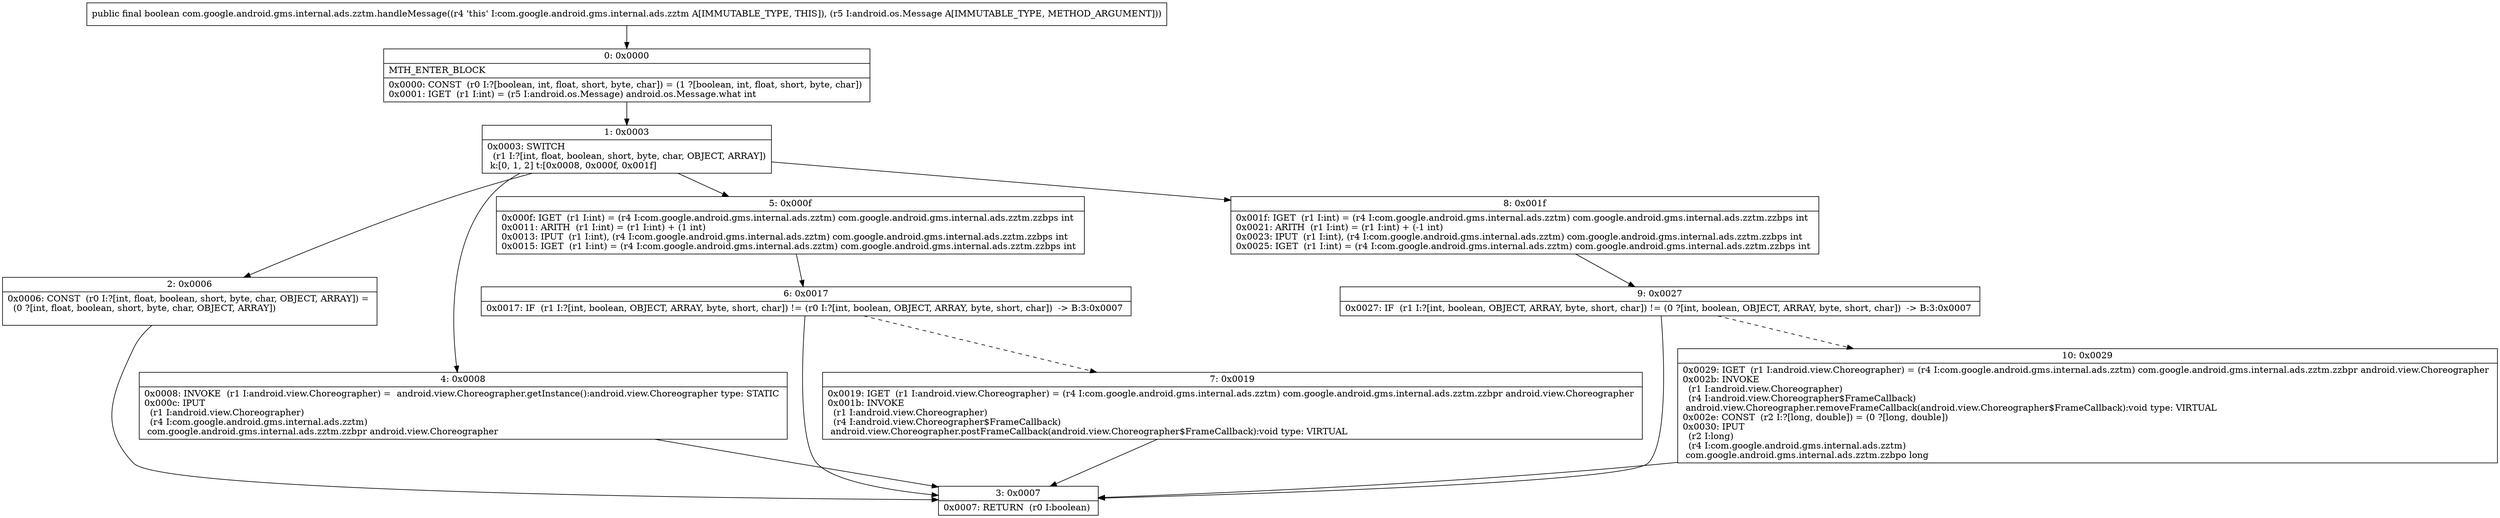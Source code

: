 digraph "CFG forcom.google.android.gms.internal.ads.zztm.handleMessage(Landroid\/os\/Message;)Z" {
Node_0 [shape=record,label="{0\:\ 0x0000|MTH_ENTER_BLOCK\l|0x0000: CONST  (r0 I:?[boolean, int, float, short, byte, char]) = (1 ?[boolean, int, float, short, byte, char]) \l0x0001: IGET  (r1 I:int) = (r5 I:android.os.Message) android.os.Message.what int \l}"];
Node_1 [shape=record,label="{1\:\ 0x0003|0x0003: SWITCH  \l  (r1 I:?[int, float, boolean, short, byte, char, OBJECT, ARRAY])\l k:[0, 1, 2] t:[0x0008, 0x000f, 0x001f] \l}"];
Node_2 [shape=record,label="{2\:\ 0x0006|0x0006: CONST  (r0 I:?[int, float, boolean, short, byte, char, OBJECT, ARRAY]) = \l  (0 ?[int, float, boolean, short, byte, char, OBJECT, ARRAY])\l \l}"];
Node_3 [shape=record,label="{3\:\ 0x0007|0x0007: RETURN  (r0 I:boolean) \l}"];
Node_4 [shape=record,label="{4\:\ 0x0008|0x0008: INVOKE  (r1 I:android.view.Choreographer) =  android.view.Choreographer.getInstance():android.view.Choreographer type: STATIC \l0x000c: IPUT  \l  (r1 I:android.view.Choreographer)\l  (r4 I:com.google.android.gms.internal.ads.zztm)\l com.google.android.gms.internal.ads.zztm.zzbpr android.view.Choreographer \l}"];
Node_5 [shape=record,label="{5\:\ 0x000f|0x000f: IGET  (r1 I:int) = (r4 I:com.google.android.gms.internal.ads.zztm) com.google.android.gms.internal.ads.zztm.zzbps int \l0x0011: ARITH  (r1 I:int) = (r1 I:int) + (1 int) \l0x0013: IPUT  (r1 I:int), (r4 I:com.google.android.gms.internal.ads.zztm) com.google.android.gms.internal.ads.zztm.zzbps int \l0x0015: IGET  (r1 I:int) = (r4 I:com.google.android.gms.internal.ads.zztm) com.google.android.gms.internal.ads.zztm.zzbps int \l}"];
Node_6 [shape=record,label="{6\:\ 0x0017|0x0017: IF  (r1 I:?[int, boolean, OBJECT, ARRAY, byte, short, char]) != (r0 I:?[int, boolean, OBJECT, ARRAY, byte, short, char])  \-\> B:3:0x0007 \l}"];
Node_7 [shape=record,label="{7\:\ 0x0019|0x0019: IGET  (r1 I:android.view.Choreographer) = (r4 I:com.google.android.gms.internal.ads.zztm) com.google.android.gms.internal.ads.zztm.zzbpr android.view.Choreographer \l0x001b: INVOKE  \l  (r1 I:android.view.Choreographer)\l  (r4 I:android.view.Choreographer$FrameCallback)\l android.view.Choreographer.postFrameCallback(android.view.Choreographer$FrameCallback):void type: VIRTUAL \l}"];
Node_8 [shape=record,label="{8\:\ 0x001f|0x001f: IGET  (r1 I:int) = (r4 I:com.google.android.gms.internal.ads.zztm) com.google.android.gms.internal.ads.zztm.zzbps int \l0x0021: ARITH  (r1 I:int) = (r1 I:int) + (\-1 int) \l0x0023: IPUT  (r1 I:int), (r4 I:com.google.android.gms.internal.ads.zztm) com.google.android.gms.internal.ads.zztm.zzbps int \l0x0025: IGET  (r1 I:int) = (r4 I:com.google.android.gms.internal.ads.zztm) com.google.android.gms.internal.ads.zztm.zzbps int \l}"];
Node_9 [shape=record,label="{9\:\ 0x0027|0x0027: IF  (r1 I:?[int, boolean, OBJECT, ARRAY, byte, short, char]) != (0 ?[int, boolean, OBJECT, ARRAY, byte, short, char])  \-\> B:3:0x0007 \l}"];
Node_10 [shape=record,label="{10\:\ 0x0029|0x0029: IGET  (r1 I:android.view.Choreographer) = (r4 I:com.google.android.gms.internal.ads.zztm) com.google.android.gms.internal.ads.zztm.zzbpr android.view.Choreographer \l0x002b: INVOKE  \l  (r1 I:android.view.Choreographer)\l  (r4 I:android.view.Choreographer$FrameCallback)\l android.view.Choreographer.removeFrameCallback(android.view.Choreographer$FrameCallback):void type: VIRTUAL \l0x002e: CONST  (r2 I:?[long, double]) = (0 ?[long, double]) \l0x0030: IPUT  \l  (r2 I:long)\l  (r4 I:com.google.android.gms.internal.ads.zztm)\l com.google.android.gms.internal.ads.zztm.zzbpo long \l}"];
MethodNode[shape=record,label="{public final boolean com.google.android.gms.internal.ads.zztm.handleMessage((r4 'this' I:com.google.android.gms.internal.ads.zztm A[IMMUTABLE_TYPE, THIS]), (r5 I:android.os.Message A[IMMUTABLE_TYPE, METHOD_ARGUMENT])) }"];
MethodNode -> Node_0;
Node_0 -> Node_1;
Node_1 -> Node_2;
Node_1 -> Node_4;
Node_1 -> Node_5;
Node_1 -> Node_8;
Node_2 -> Node_3;
Node_4 -> Node_3;
Node_5 -> Node_6;
Node_6 -> Node_3;
Node_6 -> Node_7[style=dashed];
Node_7 -> Node_3;
Node_8 -> Node_9;
Node_9 -> Node_3;
Node_9 -> Node_10[style=dashed];
Node_10 -> Node_3;
}


